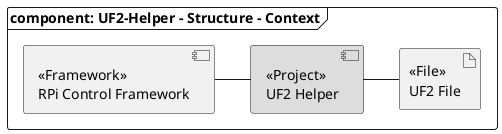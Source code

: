 @startuml uf2_helper_diagram_structure_context

'***************************************************************************

skinparam monochrome true
'skinparam linetype ortho

'***************************************************************************

frame "component: UF2-Helper - Structure - Context" {

'***************************************************************************

    component framework [
        <<Framework>>
        RPi Control Framework
    ]

    artifact uf2_file [
        <<File>>
        UF2 File
    ]

    component uf2_helper #DDDDDD [
        <<Project>>
        UF2 Helper
    ]

    uf2_helper -right- uf2_file
    uf2_helper -left- framework

'***************************************************************************

}

'***************************************************************************

@enduml
